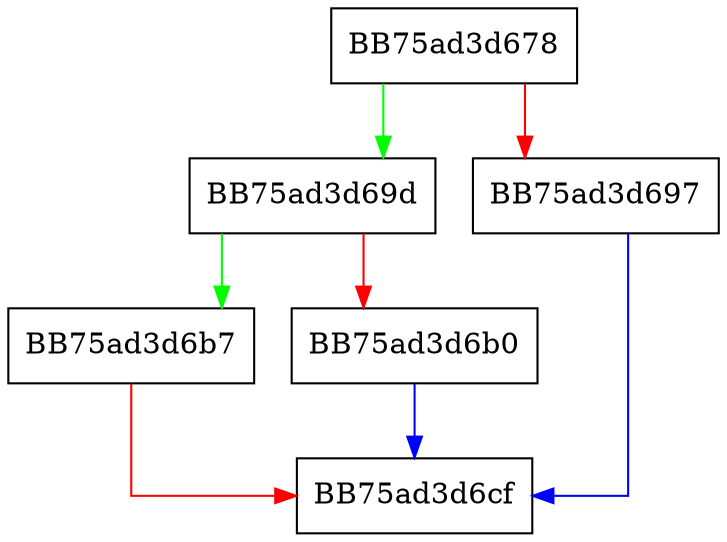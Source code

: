 digraph ObjMgrTypeToWin64ObjectType {
  node [shape="box"];
  graph [splines=ortho];
  BB75ad3d678 -> BB75ad3d69d [color="green"];
  BB75ad3d678 -> BB75ad3d697 [color="red"];
  BB75ad3d697 -> BB75ad3d6cf [color="blue"];
  BB75ad3d69d -> BB75ad3d6b7 [color="green"];
  BB75ad3d69d -> BB75ad3d6b0 [color="red"];
  BB75ad3d6b0 -> BB75ad3d6cf [color="blue"];
  BB75ad3d6b7 -> BB75ad3d6cf [color="red"];
}